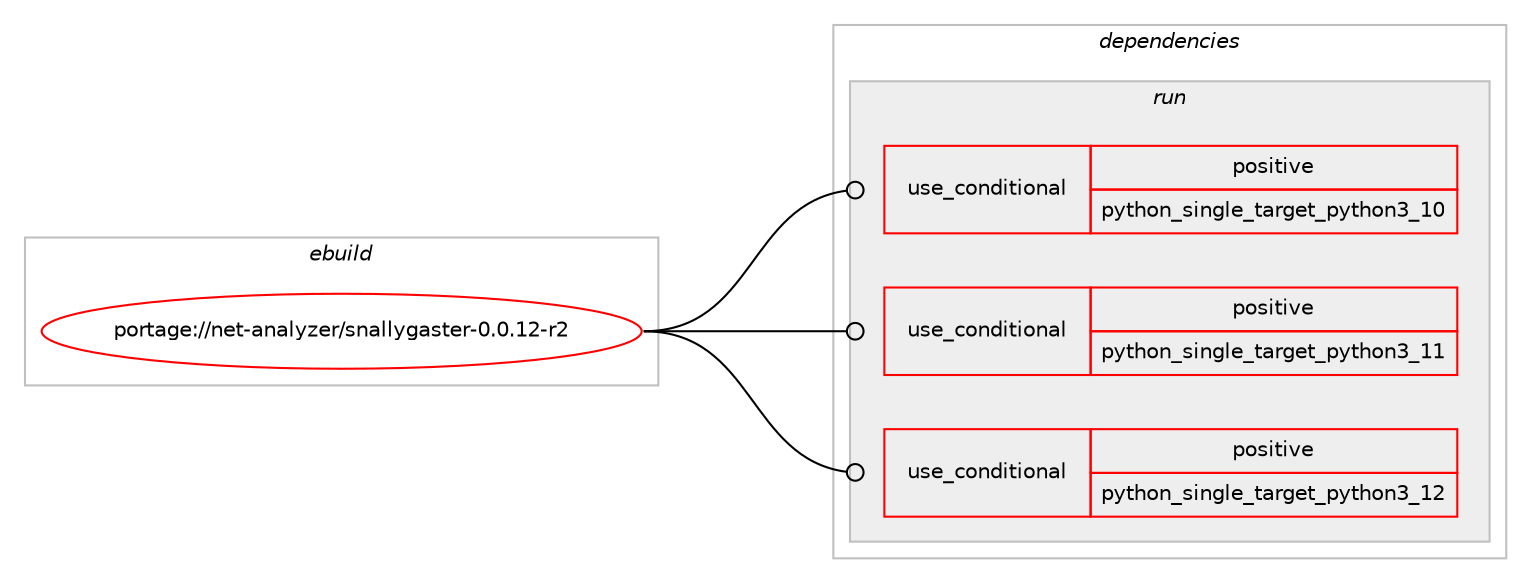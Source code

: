 digraph prolog {

# *************
# Graph options
# *************

newrank=true;
concentrate=true;
compound=true;
graph [rankdir=LR,fontname=Helvetica,fontsize=10,ranksep=1.5];#, ranksep=2.5, nodesep=0.2];
edge  [arrowhead=vee];
node  [fontname=Helvetica,fontsize=10];

# **********
# The ebuild
# **********

subgraph cluster_leftcol {
color=gray;
rank=same;
label=<<i>ebuild</i>>;
id [label="portage://net-analyzer/snallygaster-0.0.12-r2", color=red, width=4, href="../net-analyzer/snallygaster-0.0.12-r2.svg"];
}

# ****************
# The dependencies
# ****************

subgraph cluster_midcol {
color=gray;
label=<<i>dependencies</i>>;
subgraph cluster_compile {
fillcolor="#eeeeee";
style=filled;
label=<<i>compile</i>>;
# *** BEGIN UNKNOWN DEPENDENCY TYPE (TODO) ***
# id -> package_dependency(portage://net-analyzer/snallygaster-0.0.12-r2,install,no,dev-python,beautifulsoup4,none,[,,],[],[])
# *** END UNKNOWN DEPENDENCY TYPE (TODO) ***

# *** BEGIN UNKNOWN DEPENDENCY TYPE (TODO) ***
# id -> package_dependency(portage://net-analyzer/snallygaster-0.0.12-r2,install,no,dev-python,dnspython,none,[,,],[],[])
# *** END UNKNOWN DEPENDENCY TYPE (TODO) ***

# *** BEGIN UNKNOWN DEPENDENCY TYPE (TODO) ***
# id -> package_dependency(portage://net-analyzer/snallygaster-0.0.12-r2,install,no,dev-python,urllib3,none,[,,],[],[])
# *** END UNKNOWN DEPENDENCY TYPE (TODO) ***

}
subgraph cluster_compileandrun {
fillcolor="#eeeeee";
style=filled;
label=<<i>compile and run</i>>;
}
subgraph cluster_run {
fillcolor="#eeeeee";
style=filled;
label=<<i>run</i>>;
subgraph cond85752 {
dependency175009 [label=<<TABLE BORDER="0" CELLBORDER="1" CELLSPACING="0" CELLPADDING="4"><TR><TD ROWSPAN="3" CELLPADDING="10">use_conditional</TD></TR><TR><TD>positive</TD></TR><TR><TD>python_single_target_python3_10</TD></TR></TABLE>>, shape=none, color=red];
# *** BEGIN UNKNOWN DEPENDENCY TYPE (TODO) ***
# dependency175009 -> package_dependency(portage://net-analyzer/snallygaster-0.0.12-r2,run,no,dev-lang,python,none,[,,],[slot(3.10)],[])
# *** END UNKNOWN DEPENDENCY TYPE (TODO) ***

}
id:e -> dependency175009:w [weight=20,style="solid",arrowhead="odot"];
subgraph cond85753 {
dependency175010 [label=<<TABLE BORDER="0" CELLBORDER="1" CELLSPACING="0" CELLPADDING="4"><TR><TD ROWSPAN="3" CELLPADDING="10">use_conditional</TD></TR><TR><TD>positive</TD></TR><TR><TD>python_single_target_python3_11</TD></TR></TABLE>>, shape=none, color=red];
# *** BEGIN UNKNOWN DEPENDENCY TYPE (TODO) ***
# dependency175010 -> package_dependency(portage://net-analyzer/snallygaster-0.0.12-r2,run,no,dev-lang,python,none,[,,],[slot(3.11)],[])
# *** END UNKNOWN DEPENDENCY TYPE (TODO) ***

}
id:e -> dependency175010:w [weight=20,style="solid",arrowhead="odot"];
subgraph cond85754 {
dependency175011 [label=<<TABLE BORDER="0" CELLBORDER="1" CELLSPACING="0" CELLPADDING="4"><TR><TD ROWSPAN="3" CELLPADDING="10">use_conditional</TD></TR><TR><TD>positive</TD></TR><TR><TD>python_single_target_python3_12</TD></TR></TABLE>>, shape=none, color=red];
# *** BEGIN UNKNOWN DEPENDENCY TYPE (TODO) ***
# dependency175011 -> package_dependency(portage://net-analyzer/snallygaster-0.0.12-r2,run,no,dev-lang,python,none,[,,],[slot(3.12)],[])
# *** END UNKNOWN DEPENDENCY TYPE (TODO) ***

}
id:e -> dependency175011:w [weight=20,style="solid",arrowhead="odot"];
# *** BEGIN UNKNOWN DEPENDENCY TYPE (TODO) ***
# id -> package_dependency(portage://net-analyzer/snallygaster-0.0.12-r2,run,no,dev-python,beautifulsoup4,none,[,,],[],[])
# *** END UNKNOWN DEPENDENCY TYPE (TODO) ***

# *** BEGIN UNKNOWN DEPENDENCY TYPE (TODO) ***
# id -> package_dependency(portage://net-analyzer/snallygaster-0.0.12-r2,run,no,dev-python,dnspython,none,[,,],[],[])
# *** END UNKNOWN DEPENDENCY TYPE (TODO) ***

# *** BEGIN UNKNOWN DEPENDENCY TYPE (TODO) ***
# id -> package_dependency(portage://net-analyzer/snallygaster-0.0.12-r2,run,no,dev-python,urllib3,none,[,,],[],[])
# *** END UNKNOWN DEPENDENCY TYPE (TODO) ***

}
}

# **************
# The candidates
# **************

subgraph cluster_choices {
rank=same;
color=gray;
label=<<i>candidates</i>>;

}

}
